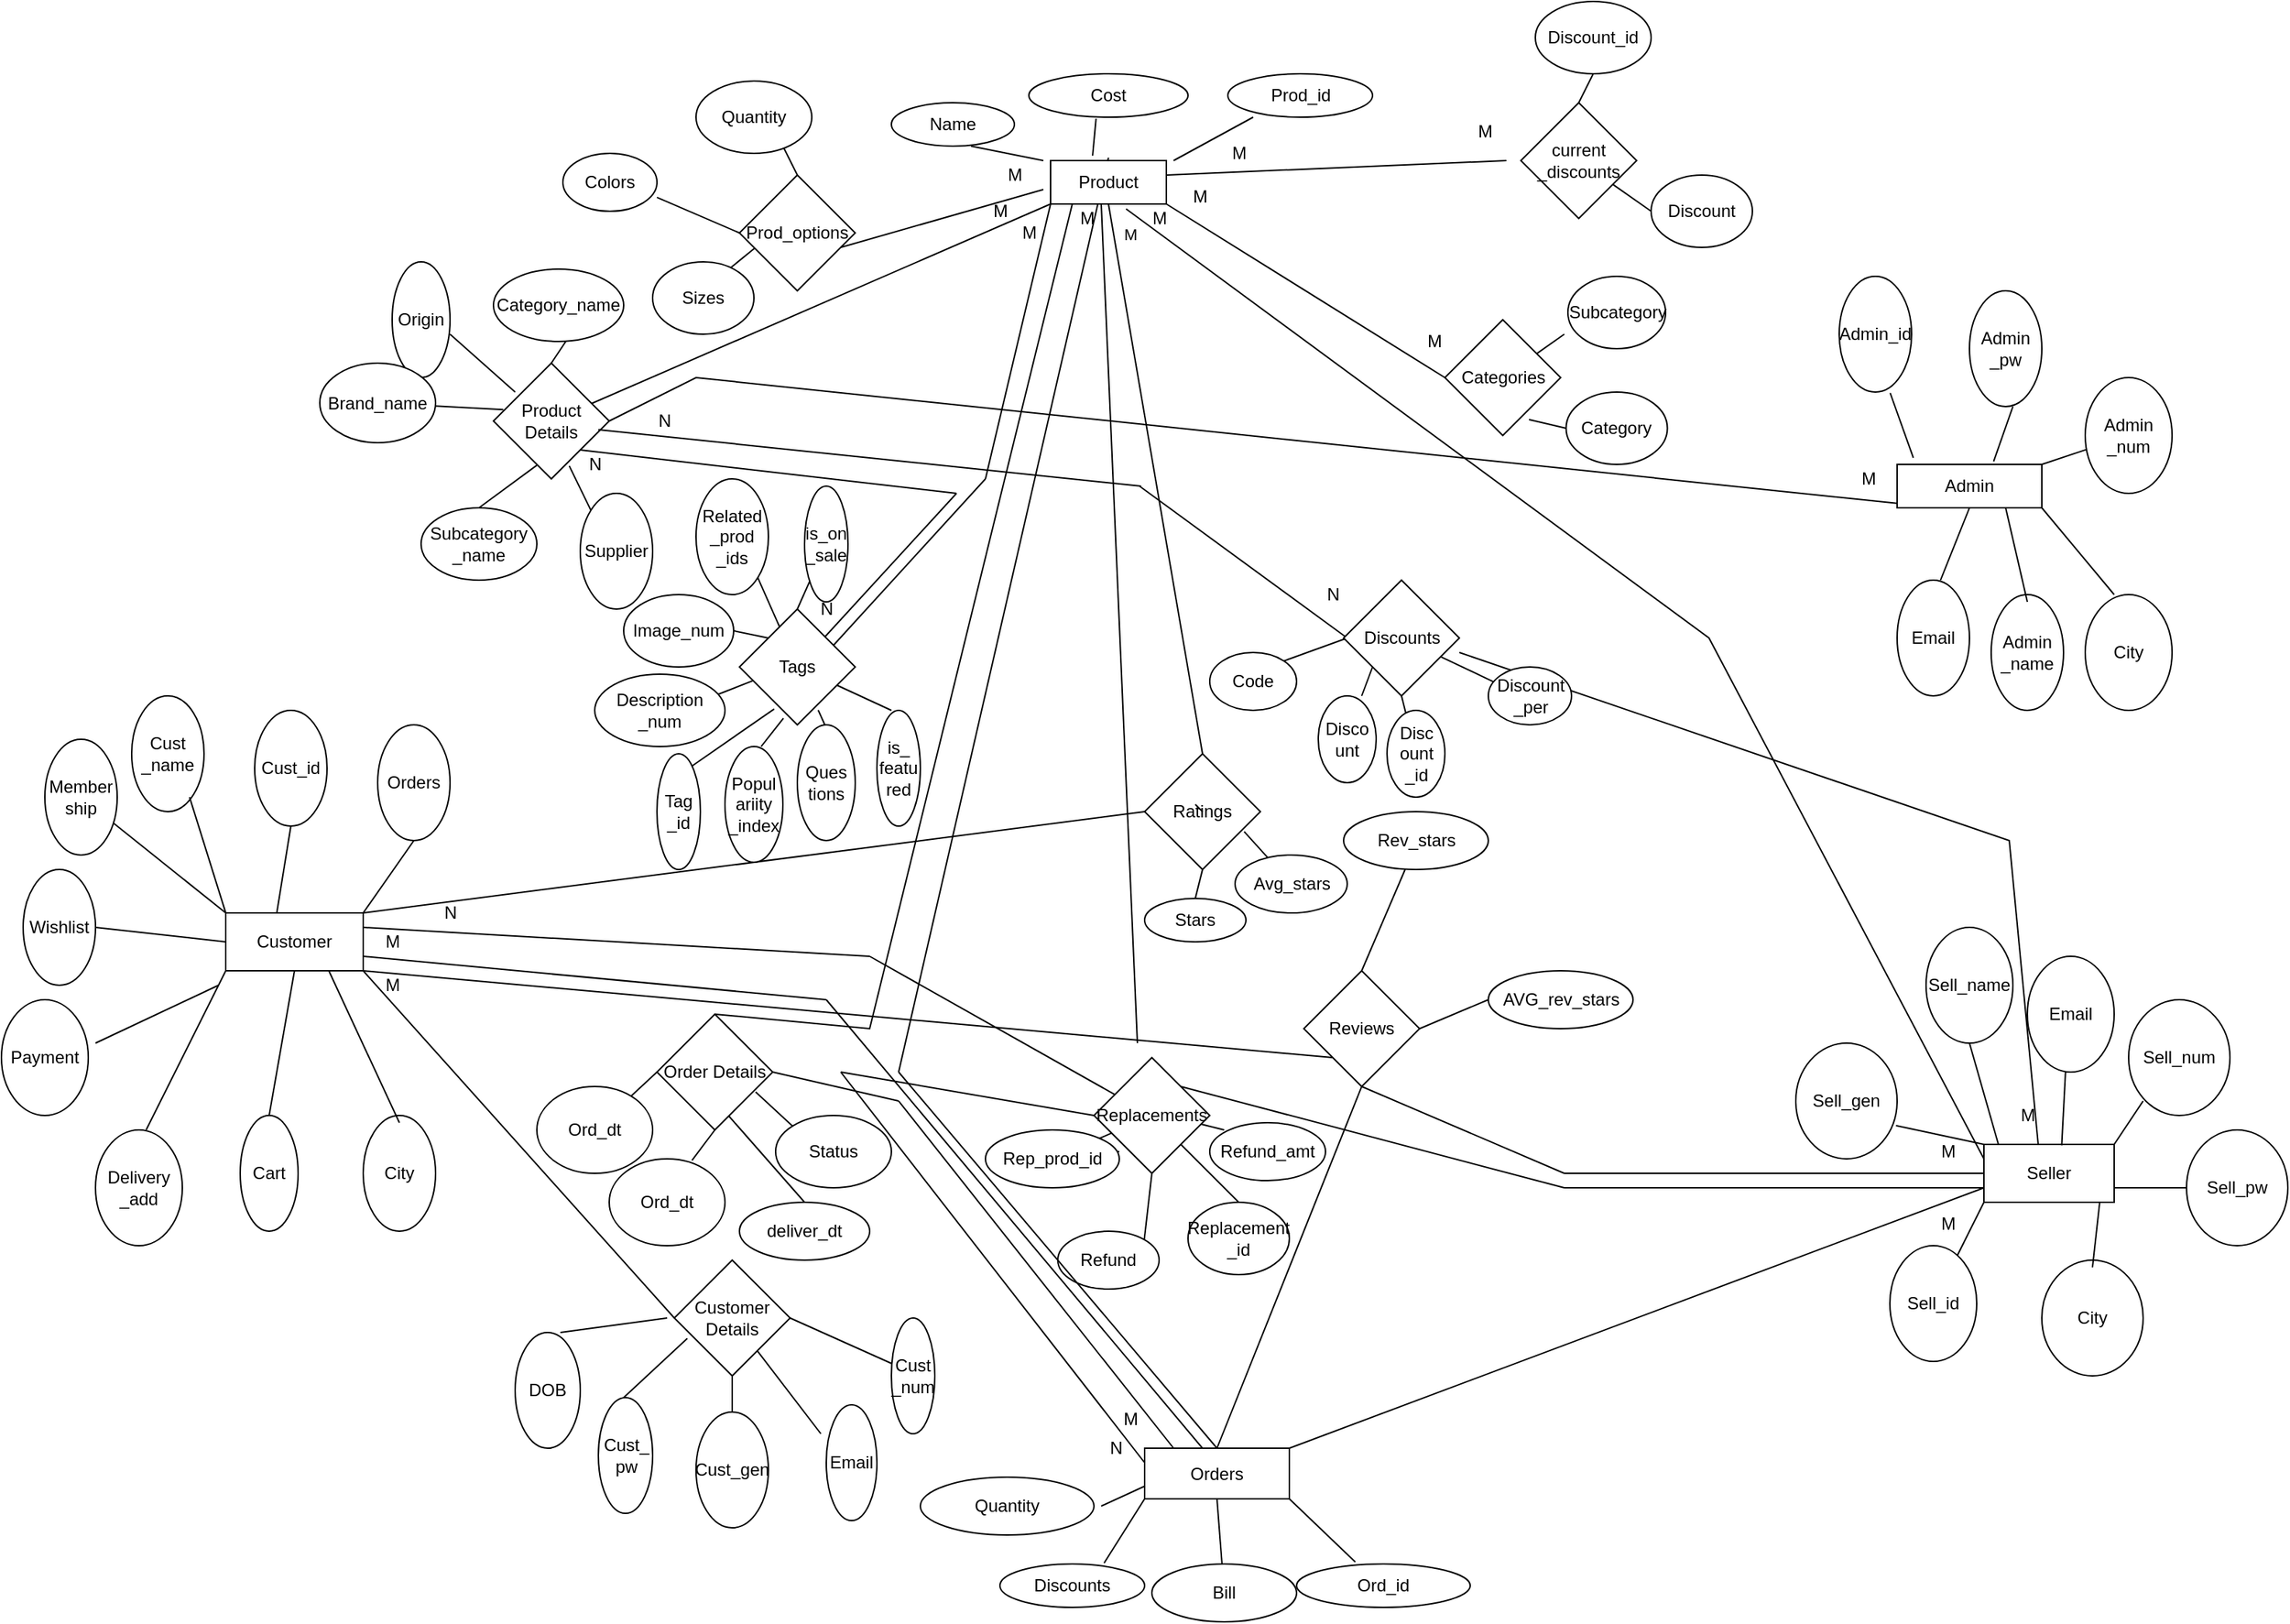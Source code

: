 <mxfile version="20.6.0" type="device"><diagram id="R2lEEEUBdFMjLlhIrx00" name="Page-1"><mxGraphModel dx="2128" dy="1581" grid="1" gridSize="10" guides="1" tooltips="1" connect="1" arrows="1" fold="1" page="1" pageScale="1" pageWidth="850" pageHeight="1100" math="0" shadow="0" extFonts="Permanent Marker^https://fonts.googleapis.com/css?family=Permanent+Marker"><root><mxCell id="0"/><mxCell id="1" parent="0"/><mxCell id="IOpMPQPZcJplfe0Di3hY-1" value="Admin" style="rounded=0;whiteSpace=wrap;html=1;" parent="1" vertex="1"><mxGeometry x="1020" y="20" width="100" height="30" as="geometry"/></mxCell><mxCell id="IOpMPQPZcJplfe0Di3hY-3" value="Seller" style="rounded=0;whiteSpace=wrap;html=1;" parent="1" vertex="1"><mxGeometry x="1080" y="490" width="90" height="40" as="geometry"/></mxCell><mxCell id="IOpMPQPZcJplfe0Di3hY-4" value="Customer" style="rounded=0;whiteSpace=wrap;html=1;" parent="1" vertex="1"><mxGeometry x="-135" y="330" width="95" height="40" as="geometry"/></mxCell><mxCell id="IOpMPQPZcJplfe0Di3hY-5" value="Orders" style="rounded=0;whiteSpace=wrap;html=1;" parent="1" vertex="1"><mxGeometry x="500" y="700" width="100" height="35" as="geometry"/></mxCell><mxCell id="IOpMPQPZcJplfe0Di3hY-13" value="Reviews" style="rhombus;whiteSpace=wrap;html=1;" parent="1" vertex="1"><mxGeometry x="610" y="370" width="80" height="80" as="geometry"/></mxCell><mxCell id="IOpMPQPZcJplfe0Di3hY-21" value="Categories" style="rhombus;whiteSpace=wrap;html=1;" parent="1" vertex="1"><mxGeometry x="707.5" y="-80" width="80" height="80" as="geometry"/></mxCell><mxCell id="IOpMPQPZcJplfe0Di3hY-22" value="Product Details" style="rhombus;whiteSpace=wrap;html=1;" parent="1" vertex="1"><mxGeometry x="50" y="-50" width="80" height="80" as="geometry"/></mxCell><mxCell id="IOpMPQPZcJplfe0Di3hY-25" value="Ratings" style="rhombus;whiteSpace=wrap;html=1;" parent="1" vertex="1"><mxGeometry x="500" y="220" width="80" height="80" as="geometry"/></mxCell><mxCell id="IOpMPQPZcJplfe0Di3hY-26" value="Payment" style="ellipse;whiteSpace=wrap;html=1;" parent="1" vertex="1"><mxGeometry x="-290" y="390" width="60" height="80" as="geometry"/></mxCell><mxCell id="IOpMPQPZcJplfe0Di3hY-27" value="Ord_id" style="ellipse;whiteSpace=wrap;html=1;" parent="1" vertex="1"><mxGeometry x="605" y="780" width="120" height="30" as="geometry"/></mxCell><mxCell id="IOpMPQPZcJplfe0Di3hY-28" value="Quantity" style="ellipse;whiteSpace=wrap;html=1;" parent="1" vertex="1"><mxGeometry x="345" y="720" width="120" height="40" as="geometry"/></mxCell><mxCell id="IOpMPQPZcJplfe0Di3hY-33" value="Discounts" style="ellipse;whiteSpace=wrap;html=1;" parent="1" vertex="1"><mxGeometry x="400" y="780" width="100" height="30" as="geometry"/></mxCell><mxCell id="IOpMPQPZcJplfe0Di3hY-38" value="Orders" style="ellipse;whiteSpace=wrap;html=1;" parent="1" vertex="1"><mxGeometry x="-30" y="200" width="50" height="80" as="geometry"/></mxCell><mxCell id="IOpMPQPZcJplfe0Di3hY-39" value="City" style="ellipse;whiteSpace=wrap;html=1;" parent="1" vertex="1"><mxGeometry x="-40" y="470" width="50" height="80" as="geometry"/></mxCell><mxCell id="IOpMPQPZcJplfe0Di3hY-40" value="Cust_id" style="ellipse;whiteSpace=wrap;html=1;" parent="1" vertex="1"><mxGeometry x="-115" y="190" width="50" height="80" as="geometry"/></mxCell><mxCell id="IOpMPQPZcJplfe0Di3hY-41" value="Cust&lt;br&gt;_name" style="ellipse;whiteSpace=wrap;html=1;" parent="1" vertex="1"><mxGeometry x="-200" y="180" width="50" height="80" as="geometry"/></mxCell><mxCell id="IOpMPQPZcJplfe0Di3hY-42" value="Cart" style="ellipse;whiteSpace=wrap;html=1;" parent="1" vertex="1"><mxGeometry x="-125" y="470" width="40" height="80" as="geometry"/></mxCell><mxCell id="IOpMPQPZcJplfe0Di3hY-43" value="Member&lt;br&gt;ship" style="ellipse;whiteSpace=wrap;html=1;" parent="1" vertex="1"><mxGeometry x="-260" y="210" width="50" height="80" as="geometry"/></mxCell><mxCell id="IOpMPQPZcJplfe0Di3hY-44" value="Wishlist" style="ellipse;whiteSpace=wrap;html=1;" parent="1" vertex="1"><mxGeometry x="-275" y="300" width="50" height="80" as="geometry"/></mxCell><mxCell id="IOpMPQPZcJplfe0Di3hY-45" value="Delivery&lt;br&gt;_add" style="ellipse;whiteSpace=wrap;html=1;" parent="1" vertex="1"><mxGeometry x="-225" y="480" width="60" height="80" as="geometry"/></mxCell><mxCell id="IOpMPQPZcJplfe0Di3hY-46" value="Admin&lt;br&gt;_pw" style="ellipse;whiteSpace=wrap;html=1;" parent="1" vertex="1"><mxGeometry x="1070" y="-100" width="50" height="80" as="geometry"/></mxCell><mxCell id="IOpMPQPZcJplfe0Di3hY-47" value="Prod_id" style="ellipse;whiteSpace=wrap;html=1;" parent="1" vertex="1"><mxGeometry x="557.5" y="-250" width="100" height="30" as="geometry"/></mxCell><mxCell id="IOpMPQPZcJplfe0Di3hY-49" value="Name" style="ellipse;whiteSpace=wrap;html=1;" parent="1" vertex="1"><mxGeometry x="325" y="-230" width="85" height="30" as="geometry"/></mxCell><mxCell id="IOpMPQPZcJplfe0Di3hY-50" value="Cost" style="ellipse;whiteSpace=wrap;html=1;" parent="1" vertex="1"><mxGeometry x="420" y="-250" width="110" height="30" as="geometry"/></mxCell><mxCell id="IOpMPQPZcJplfe0Di3hY-58" value="Admin_id" style="ellipse;whiteSpace=wrap;html=1;" parent="1" vertex="1"><mxGeometry x="980" y="-110" width="50" height="80" as="geometry"/></mxCell><mxCell id="IOpMPQPZcJplfe0Di3hY-59" value="City" style="ellipse;whiteSpace=wrap;html=1;" parent="1" vertex="1"><mxGeometry x="1150" y="110" width="60" height="80" as="geometry"/></mxCell><mxCell id="IOpMPQPZcJplfe0Di3hY-60" value="Admin&lt;br&gt;_num" style="ellipse;whiteSpace=wrap;html=1;" parent="1" vertex="1"><mxGeometry x="1150" y="-40" width="60" height="80" as="geometry"/></mxCell><mxCell id="IOpMPQPZcJplfe0Di3hY-61" value="Admin&lt;br&gt;_name" style="ellipse;whiteSpace=wrap;html=1;" parent="1" vertex="1"><mxGeometry x="1085" y="110" width="50" height="80" as="geometry"/></mxCell><mxCell id="IOpMPQPZcJplfe0Di3hY-62" value="Sell_id" style="ellipse;whiteSpace=wrap;html=1;" parent="1" vertex="1"><mxGeometry x="1015" y="560" width="60" height="80" as="geometry"/></mxCell><mxCell id="IOpMPQPZcJplfe0Di3hY-63" value="Sell_num" style="ellipse;whiteSpace=wrap;html=1;" parent="1" vertex="1"><mxGeometry x="1180" y="390" width="70" height="80" as="geometry"/></mxCell><mxCell id="IOpMPQPZcJplfe0Di3hY-64" value="Sell_pw" style="ellipse;whiteSpace=wrap;html=1;" parent="1" vertex="1"><mxGeometry x="1220" y="480" width="70" height="80" as="geometry"/></mxCell><mxCell id="IOpMPQPZcJplfe0Di3hY-65" value="Sell_name" style="ellipse;whiteSpace=wrap;html=1;" parent="1" vertex="1"><mxGeometry x="1040" y="340" width="60" height="80" as="geometry"/></mxCell><mxCell id="IOpMPQPZcJplfe0Di3hY-67" value="City" style="ellipse;whiteSpace=wrap;html=1;" parent="1" vertex="1"><mxGeometry x="1120" y="570" width="70" height="80" as="geometry"/></mxCell><mxCell id="IOpMPQPZcJplfe0Di3hY-69" value="Sell_gen" style="ellipse;whiteSpace=wrap;html=1;" parent="1" vertex="1"><mxGeometry x="950" y="420" width="70" height="80" as="geometry"/></mxCell><mxCell id="IOpMPQPZcJplfe0Di3hY-80" value="Subcategory" style="ellipse;whiteSpace=wrap;html=1;" parent="1" vertex="1"><mxGeometry x="792.5" y="-110" width="67.5" height="50" as="geometry"/></mxCell><mxCell id="IOpMPQPZcJplfe0Di3hY-82" value="Replacement&lt;br&gt;_id" style="ellipse;whiteSpace=wrap;html=1;" parent="1" vertex="1"><mxGeometry x="530" y="530" width="70" height="50" as="geometry"/></mxCell><mxCell id="IOpMPQPZcJplfe0Di3hY-85" value="Refund" style="ellipse;whiteSpace=wrap;html=1;" parent="1" vertex="1"><mxGeometry x="440" y="550" width="70" height="40" as="geometry"/></mxCell><mxCell id="IOpMPQPZcJplfe0Di3hY-86" value="Origin" style="ellipse;whiteSpace=wrap;html=1;" parent="1" vertex="1"><mxGeometry x="-20" y="-120" width="40" height="80" as="geometry"/></mxCell><mxCell id="IOpMPQPZcJplfe0Di3hY-94" value="Email" style="ellipse;whiteSpace=wrap;html=1;" parent="1" vertex="1"><mxGeometry x="1020" y="100" width="50" height="80" as="geometry"/></mxCell><mxCell id="IOpMPQPZcJplfe0Di3hY-95" value="Supplier" style="ellipse;whiteSpace=wrap;html=1;" parent="1" vertex="1"><mxGeometry x="110" y="40" width="50" height="80" as="geometry"/></mxCell><mxCell id="IOpMPQPZcJplfe0Di3hY-106" value="" style="endArrow=none;html=1;rounded=0;exitX=0.5;exitY=0;exitDx=0;exitDy=0;" parent="1" source="-v7W1jzy_tpzhIR5X6Y_-37" edge="1"><mxGeometry width="50" height="50" relative="1" as="geometry"><mxPoint x="208" y="470.0" as="sourcePoint"/><mxPoint x="450" y="-160" as="targetPoint"/><Array as="points"><mxPoint x="310" y="410"/></Array></mxGeometry></mxCell><mxCell id="IOpMPQPZcJplfe0Di3hY-108" value="" style="endArrow=none;html=1;rounded=0;exitX=1;exitY=0.5;exitDx=0;exitDy=0;" parent="1" edge="1"><mxGeometry width="50" height="50" relative="1" as="geometry"><mxPoint x="96.25" y="620" as="sourcePoint"/><mxPoint x="170" y="610" as="targetPoint"/></mxGeometry></mxCell><mxCell id="IOpMPQPZcJplfe0Di3hY-109" value="" style="endArrow=none;html=1;rounded=0;entryX=0.5;entryY=1;entryDx=0;entryDy=0;" parent="1" source="-v7W1jzy_tpzhIR5X6Y_-31" target="-v7W1jzy_tpzhIR5X6Y_-35" edge="1"><mxGeometry width="50" height="50" relative="1" as="geometry"><mxPoint x="153.75" y="600" as="sourcePoint"/><mxPoint x="180" y="520" as="targetPoint"/></mxGeometry></mxCell><mxCell id="IOpMPQPZcJplfe0Di3hY-112" value="" style="endArrow=none;html=1;rounded=0;entryX=0;entryY=1;entryDx=0;entryDy=0;" parent="1" source="IOpMPQPZcJplfe0Di3hY-22" target="-v7W1jzy_tpzhIR5X6Y_-29" edge="1"><mxGeometry width="50" height="50" relative="1" as="geometry"><mxPoint x="180" y="-40" as="sourcePoint"/><mxPoint x="415" y="-145" as="targetPoint"/></mxGeometry></mxCell><mxCell id="IOpMPQPZcJplfe0Di3hY-113" value="" style="endArrow=none;html=1;rounded=0;exitX=0.5;exitY=1;exitDx=0;exitDy=0;" parent="1" source="IOpMPQPZcJplfe0Di3hY-13" edge="1"><mxGeometry width="50" height="50" relative="1" as="geometry"><mxPoint x="300" y="290" as="sourcePoint"/><mxPoint x="790" y="510" as="targetPoint"/></mxGeometry></mxCell><mxCell id="IOpMPQPZcJplfe0Di3hY-114" value="" style="endArrow=none;html=1;rounded=0;entryX=0.5;entryY=1;entryDx=0;entryDy=0;exitX=0.5;exitY=0;exitDx=0;exitDy=0;" parent="1" source="IOpMPQPZcJplfe0Di3hY-5" target="IOpMPQPZcJplfe0Di3hY-13" edge="1"><mxGeometry width="50" height="50" relative="1" as="geometry"><mxPoint x="560" y="670" as="sourcePoint"/><mxPoint x="350" y="240" as="targetPoint"/></mxGeometry></mxCell><mxCell id="IOpMPQPZcJplfe0Di3hY-116" value="" style="endArrow=none;html=1;rounded=0;entryX=0;entryY=1;entryDx=0;entryDy=0;" parent="1" target="IOpMPQPZcJplfe0Di3hY-13" edge="1"><mxGeometry width="50" height="50" relative="1" as="geometry"><mxPoint x="-40" y="370" as="sourcePoint"/><mxPoint x="350" y="460" as="targetPoint"/></mxGeometry></mxCell><mxCell id="IOpMPQPZcJplfe0Di3hY-119" value="" style="endArrow=none;html=1;rounded=0;startArrow=none;entryX=1;entryY=0.5;entryDx=0;entryDy=0;" parent="1" edge="1"><mxGeometry width="50" height="50" relative="1" as="geometry"><mxPoint x="1117.5" y="490" as="sourcePoint"/><mxPoint x="717.5" y="150" as="targetPoint"/><Array as="points"><mxPoint x="1097.5" y="280"/></Array></mxGeometry></mxCell><mxCell id="IOpMPQPZcJplfe0Di3hY-120" value="" style="endArrow=none;html=1;rounded=0;entryX=0;entryY=0.5;entryDx=0;entryDy=0;" parent="1" target="IOpMPQPZcJplfe0Di3hY-25" edge="1"><mxGeometry width="50" height="50" relative="1" as="geometry"><mxPoint x="-40" y="330" as="sourcePoint"/><mxPoint x="440" y="160" as="targetPoint"/></mxGeometry></mxCell><mxCell id="IOpMPQPZcJplfe0Di3hY-78" value="Category&lt;br&gt;" style="ellipse;whiteSpace=wrap;html=1;" parent="1" vertex="1"><mxGeometry x="791.25" y="-30" width="70" height="50" as="geometry"/></mxCell><mxCell id="IOpMPQPZcJplfe0Di3hY-122" value="" style="endArrow=none;html=1;rounded=0;entryX=0.5;entryY=1;entryDx=0;entryDy=0;exitX=0.5;exitY=0;exitDx=0;exitDy=0;" parent="1" source="IOpMPQPZcJplfe0Di3hY-25" target="-v7W1jzy_tpzhIR5X6Y_-29" edge="1"><mxGeometry width="50" height="50" relative="1" as="geometry"><mxPoint x="485" y="160" as="sourcePoint"/><mxPoint x="423.64" y="-115.42" as="targetPoint"/></mxGeometry></mxCell><mxCell id="-v7W1jzy_tpzhIR5X6Y_-125" value="M" style="edgeLabel;html=1;align=center;verticalAlign=middle;resizable=0;points=[];" parent="IOpMPQPZcJplfe0Di3hY-122" vertex="1" connectable="0"><mxGeometry x="0.884" y="-5" relative="1" as="geometry"><mxPoint x="6" y="-1" as="offset"/></mxGeometry></mxCell><mxCell id="IOpMPQPZcJplfe0Di3hY-123" value="" style="endArrow=none;html=1;rounded=0;entryX=0;entryY=0.5;entryDx=0;entryDy=0;exitX=1;exitY=1;exitDx=0;exitDy=0;" parent="1" source="-v7W1jzy_tpzhIR5X6Y_-29" target="IOpMPQPZcJplfe0Di3hY-21" edge="1"><mxGeometry width="50" height="50" relative="1" as="geometry"><mxPoint x="535" y="-115" as="sourcePoint"/><mxPoint x="460" y="50" as="targetPoint"/></mxGeometry></mxCell><mxCell id="IOpMPQPZcJplfe0Di3hY-124" value="" style="endArrow=none;html=1;rounded=0;exitX=0.5;exitY=0;exitDx=0;exitDy=0;" parent="1" edge="1"><mxGeometry width="50" height="50" relative="1" as="geometry"><mxPoint x="495" y="420" as="sourcePoint"/><mxPoint x="470" y="-160" as="targetPoint"/></mxGeometry></mxCell><mxCell id="IOpMPQPZcJplfe0Di3hY-125" value="" style="endArrow=none;html=1;rounded=0;" parent="1" edge="1"><mxGeometry width="50" height="50" relative="1" as="geometry"><mxPoint x="520" y="700" as="sourcePoint"/><mxPoint x="330" y="460" as="targetPoint"/></mxGeometry></mxCell><mxCell id="IOpMPQPZcJplfe0Di3hY-126" value="" style="endArrow=none;html=1;rounded=0;entryX=0;entryY=1;entryDx=0;entryDy=0;" parent="1" target="-v7W1jzy_tpzhIR5X6Y_-29" edge="1"><mxGeometry width="50" height="50" relative="1" as="geometry"><mxPoint x="390" y="30" as="sourcePoint"/><mxPoint x="415" y="-115" as="targetPoint"/></mxGeometry></mxCell><mxCell id="IOpMPQPZcJplfe0Di3hY-136" value="" style="endArrow=none;html=1;rounded=0;exitX=0.5;exitY=1;exitDx=0;exitDy=0;" parent="1" source="IOpMPQPZcJplfe0Di3hY-1" edge="1"><mxGeometry width="50" height="50" relative="1" as="geometry"><mxPoint x="1000" y="150" as="sourcePoint"/><mxPoint x="1050" y="100" as="targetPoint"/></mxGeometry></mxCell><mxCell id="IOpMPQPZcJplfe0Di3hY-137" value="" style="endArrow=none;html=1;rounded=0;exitX=0.75;exitY=1;exitDx=0;exitDy=0;" parent="1" source="IOpMPQPZcJplfe0Di3hY-1" edge="1"><mxGeometry width="50" height="50" relative="1" as="geometry"><mxPoint x="1060" y="165" as="sourcePoint"/><mxPoint x="1110" y="115" as="targetPoint"/></mxGeometry></mxCell><mxCell id="IOpMPQPZcJplfe0Di3hY-138" value="" style="endArrow=none;html=1;rounded=0;entryX=0.704;entryY=1.008;entryDx=0;entryDy=0;exitX=0.112;exitY=-0.153;exitDx=0;exitDy=0;exitPerimeter=0;entryPerimeter=0;" parent="1" source="IOpMPQPZcJplfe0Di3hY-1" target="IOpMPQPZcJplfe0Di3hY-58" edge="1"><mxGeometry width="50" height="50" relative="1" as="geometry"><mxPoint x="1000" y="20" as="sourcePoint"/><mxPoint x="995" y="-10" as="targetPoint"/></mxGeometry></mxCell><mxCell id="IOpMPQPZcJplfe0Di3hY-139" value="" style="endArrow=none;html=1;rounded=0;exitX=1;exitY=1;exitDx=0;exitDy=0;" parent="1" source="IOpMPQPZcJplfe0Di3hY-1" edge="1"><mxGeometry width="50" height="50" relative="1" as="geometry"><mxPoint x="1120" y="160" as="sourcePoint"/><mxPoint x="1170" y="110" as="targetPoint"/></mxGeometry></mxCell><mxCell id="IOpMPQPZcJplfe0Di3hY-140" value="" style="endArrow=none;html=1;rounded=0;exitX=0.667;exitY=-0.07;exitDx=0;exitDy=0;exitPerimeter=0;" parent="1" source="IOpMPQPZcJplfe0Di3hY-1" edge="1"><mxGeometry width="50" height="50" relative="1" as="geometry"><mxPoint x="1050" y="30" as="sourcePoint"/><mxPoint x="1100" y="-20" as="targetPoint"/></mxGeometry></mxCell><mxCell id="IOpMPQPZcJplfe0Di3hY-141" value="" style="endArrow=none;html=1;rounded=0;exitX=1;exitY=0;exitDx=0;exitDy=0;" parent="1" source="IOpMPQPZcJplfe0Di3hY-1" target="IOpMPQPZcJplfe0Di3hY-60" edge="1"><mxGeometry width="50" height="50" relative="1" as="geometry"><mxPoint x="750" y="120" as="sourcePoint"/><mxPoint x="800" y="70" as="targetPoint"/></mxGeometry></mxCell><mxCell id="IOpMPQPZcJplfe0Di3hY-143" value="" style="endArrow=none;html=1;rounded=0;" parent="1" edge="1"><mxGeometry width="50" height="50" relative="1" as="geometry"><mxPoint x="1155" y="575" as="sourcePoint"/><mxPoint x="1160" y="530" as="targetPoint"/></mxGeometry></mxCell><mxCell id="IOpMPQPZcJplfe0Di3hY-145" value="" style="endArrow=none;html=1;rounded=0;exitX=0.989;exitY=0.712;exitDx=0;exitDy=0;exitPerimeter=0;" parent="1" source="IOpMPQPZcJplfe0Di3hY-69" edge="1"><mxGeometry width="50" height="50" relative="1" as="geometry"><mxPoint x="900" y="450" as="sourcePoint"/><mxPoint x="1080" y="490" as="targetPoint"/></mxGeometry></mxCell><mxCell id="IOpMPQPZcJplfe0Di3hY-147" value="" style="endArrow=none;html=1;rounded=0;entryX=0.5;entryY=1;entryDx=0;entryDy=0;exitX=0.111;exitY=0;exitDx=0;exitDy=0;exitPerimeter=0;" parent="1" source="IOpMPQPZcJplfe0Di3hY-3" target="IOpMPQPZcJplfe0Di3hY-65" edge="1"><mxGeometry width="50" height="50" relative="1" as="geometry"><mxPoint x="1090" y="470" as="sourcePoint"/><mxPoint x="740" y="380" as="targetPoint"/></mxGeometry></mxCell><mxCell id="IOpMPQPZcJplfe0Di3hY-148" value="" style="endArrow=none;html=1;rounded=0;exitX=0.597;exitY=0.017;exitDx=0;exitDy=0;exitPerimeter=0;entryX=0.406;entryY=1.007;entryDx=0;entryDy=0;entryPerimeter=0;" parent="1" source="IOpMPQPZcJplfe0Di3hY-3" edge="1"><mxGeometry width="50" height="50" relative="1" as="geometry"><mxPoint x="1080" y="450" as="sourcePoint"/><mxPoint x="1138.42" y="400.56" as="targetPoint"/></mxGeometry></mxCell><mxCell id="IOpMPQPZcJplfe0Di3hY-149" value="" style="endArrow=none;html=1;rounded=0;exitX=1;exitY=0;exitDx=0;exitDy=0;" parent="1" source="IOpMPQPZcJplfe0Di3hY-3" edge="1"><mxGeometry width="50" height="50" relative="1" as="geometry"><mxPoint x="1170" y="480" as="sourcePoint"/><mxPoint x="1190" y="460" as="targetPoint"/></mxGeometry></mxCell><mxCell id="IOpMPQPZcJplfe0Di3hY-150" value="" style="endArrow=none;html=1;rounded=0;entryX=0;entryY=0.5;entryDx=0;entryDy=0;exitX=1;exitY=0.75;exitDx=0;exitDy=0;" parent="1" source="IOpMPQPZcJplfe0Di3hY-3" target="IOpMPQPZcJplfe0Di3hY-64" edge="1"><mxGeometry width="50" height="50" relative="1" as="geometry"><mxPoint x="690" y="430" as="sourcePoint"/><mxPoint x="740" y="380" as="targetPoint"/></mxGeometry></mxCell><mxCell id="IOpMPQPZcJplfe0Di3hY-151" value="" style="endArrow=none;html=1;rounded=0;entryX=0;entryY=1;entryDx=0;entryDy=0;" parent="1" source="IOpMPQPZcJplfe0Di3hY-62" target="IOpMPQPZcJplfe0Di3hY-3" edge="1"><mxGeometry width="50" height="50" relative="1" as="geometry"><mxPoint x="690" y="430" as="sourcePoint"/><mxPoint x="740" y="380" as="targetPoint"/></mxGeometry></mxCell><mxCell id="IOpMPQPZcJplfe0Di3hY-155" value="" style="endArrow=none;html=1;rounded=0;entryX=0;entryY=0.75;entryDx=0;entryDy=0;" parent="1" target="IOpMPQPZcJplfe0Di3hY-5" edge="1"><mxGeometry width="50" height="50" relative="1" as="geometry"><mxPoint x="470" y="740" as="sourcePoint"/><mxPoint x="475" y="690" as="targetPoint"/></mxGeometry></mxCell><mxCell id="IOpMPQPZcJplfe0Di3hY-156" value="" style="endArrow=none;html=1;rounded=0;exitX=0;exitY=1;exitDx=0;exitDy=0;entryX=0.72;entryY=-0.02;entryDx=0;entryDy=0;entryPerimeter=0;" parent="1" source="IOpMPQPZcJplfe0Di3hY-5" target="IOpMPQPZcJplfe0Di3hY-33" edge="1"><mxGeometry width="50" height="50" relative="1" as="geometry"><mxPoint x="410" y="875" as="sourcePoint"/><mxPoint x="460" y="825" as="targetPoint"/></mxGeometry></mxCell><mxCell id="IOpMPQPZcJplfe0Di3hY-158" value="" style="endArrow=none;html=1;rounded=0;exitX=1;exitY=1;exitDx=0;exitDy=0;entryX=0.338;entryY=-0.047;entryDx=0;entryDy=0;entryPerimeter=0;" parent="1" source="IOpMPQPZcJplfe0Di3hY-5" target="IOpMPQPZcJplfe0Di3hY-27" edge="1"><mxGeometry width="50" height="50" relative="1" as="geometry"><mxPoint x="632.5" y="870" as="sourcePoint"/><mxPoint x="650" y="790" as="targetPoint"/></mxGeometry></mxCell><mxCell id="IOpMPQPZcJplfe0Di3hY-162" value="" style="endArrow=none;html=1;rounded=0;entryX=1;entryY=0;entryDx=0;entryDy=0;exitX=0.5;exitY=1;exitDx=0;exitDy=0;" parent="1" source="IOpMPQPZcJplfe0Di3hY-38" target="IOpMPQPZcJplfe0Di3hY-4" edge="1"><mxGeometry width="50" height="50" relative="1" as="geometry"><mxPoint x="10" y="295" as="sourcePoint"/><mxPoint x="60" y="245" as="targetPoint"/></mxGeometry></mxCell><mxCell id="IOpMPQPZcJplfe0Di3hY-163" value="" style="endArrow=none;html=1;rounded=0;entryX=0.372;entryY=-0.01;entryDx=0;entryDy=0;entryPerimeter=0;" parent="1" target="IOpMPQPZcJplfe0Di3hY-4" edge="1"><mxGeometry width="50" height="50" relative="1" as="geometry"><mxPoint x="-90" y="270" as="sourcePoint"/><mxPoint x="-40" y="220" as="targetPoint"/></mxGeometry></mxCell><mxCell id="IOpMPQPZcJplfe0Di3hY-164" value="" style="endArrow=none;html=1;rounded=0;entryX=0;entryY=0;entryDx=0;entryDy=0;" parent="1" target="IOpMPQPZcJplfe0Di3hY-4" edge="1"><mxGeometry width="50" height="50" relative="1" as="geometry"><mxPoint x="-160" y="250" as="sourcePoint"/><mxPoint x="-110" y="200" as="targetPoint"/></mxGeometry></mxCell><mxCell id="IOpMPQPZcJplfe0Di3hY-165" value="" style="endArrow=none;html=1;rounded=0;entryX=0;entryY=0;entryDx=0;entryDy=0;" parent="1" source="IOpMPQPZcJplfe0Di3hY-43" target="IOpMPQPZcJplfe0Di3hY-4" edge="1"><mxGeometry width="50" height="50" relative="1" as="geometry"><mxPoint x="-200" y="265" as="sourcePoint"/><mxPoint x="-150" y="215" as="targetPoint"/></mxGeometry></mxCell><mxCell id="IOpMPQPZcJplfe0Di3hY-166" value="" style="endArrow=none;html=1;rounded=0;entryX=0;entryY=0.5;entryDx=0;entryDy=0;" parent="1" target="IOpMPQPZcJplfe0Di3hY-4" edge="1"><mxGeometry width="50" height="50" relative="1" as="geometry"><mxPoint x="-225" y="340" as="sourcePoint"/><mxPoint x="-175" y="290" as="targetPoint"/></mxGeometry></mxCell><mxCell id="IOpMPQPZcJplfe0Di3hY-167" value="" style="endArrow=none;html=1;rounded=0;" parent="1" edge="1"><mxGeometry width="50" height="50" relative="1" as="geometry"><mxPoint x="-225" y="420" as="sourcePoint"/><mxPoint x="-140" y="380" as="targetPoint"/></mxGeometry></mxCell><mxCell id="IOpMPQPZcJplfe0Di3hY-168" value="" style="endArrow=none;html=1;rounded=0;entryX=0;entryY=1;entryDx=0;entryDy=0;" parent="1" target="IOpMPQPZcJplfe0Di3hY-4" edge="1"><mxGeometry width="50" height="50" relative="1" as="geometry"><mxPoint x="-190" y="480" as="sourcePoint"/><mxPoint x="-140" y="430" as="targetPoint"/></mxGeometry></mxCell><mxCell id="IOpMPQPZcJplfe0Di3hY-169" value="" style="endArrow=none;html=1;rounded=0;entryX=0.75;entryY=1;entryDx=0;entryDy=0;" parent="1" target="IOpMPQPZcJplfe0Di3hY-4" edge="1"><mxGeometry width="50" height="50" relative="1" as="geometry"><mxPoint x="-15" y="475" as="sourcePoint"/><mxPoint x="35" y="425" as="targetPoint"/></mxGeometry></mxCell><mxCell id="IOpMPQPZcJplfe0Di3hY-170" value="" style="endArrow=none;html=1;rounded=0;exitX=0.5;exitY=0;exitDx=0;exitDy=0;entryX=0.5;entryY=1;entryDx=0;entryDy=0;" parent="1" source="IOpMPQPZcJplfe0Di3hY-42" target="IOpMPQPZcJplfe0Di3hY-4" edge="1"><mxGeometry width="50" height="50" relative="1" as="geometry"><mxPoint x="190" y="430" as="sourcePoint"/><mxPoint x="240" y="380" as="targetPoint"/></mxGeometry></mxCell><mxCell id="IOpMPQPZcJplfe0Di3hY-171" value="Subcategory&lt;br&gt;_name" style="ellipse;whiteSpace=wrap;html=1;" parent="1" vertex="1"><mxGeometry y="50" width="80" height="50" as="geometry"/></mxCell><mxCell id="IOpMPQPZcJplfe0Di3hY-172" value="Category_name" style="ellipse;whiteSpace=wrap;html=1;" parent="1" vertex="1"><mxGeometry x="50" y="-115" width="90" height="50" as="geometry"/></mxCell><mxCell id="IOpMPQPZcJplfe0Di3hY-175" value="" style="endArrow=none;html=1;rounded=0;" parent="1" edge="1"><mxGeometry width="50" height="50" relative="1" as="geometry"><mxPoint x="330" y="440" as="sourcePoint"/><mxPoint x="475" y="-192" as="targetPoint"/></mxGeometry></mxCell><mxCell id="IOpMPQPZcJplfe0Di3hY-176" value="" style="endArrow=none;html=1;rounded=0;entryX=0.375;entryY=0.882;entryDx=0;entryDy=0;exitX=0.5;exitY=0;exitDx=0;exitDy=0;entryPerimeter=0;" parent="1" source="IOpMPQPZcJplfe0Di3hY-171" target="IOpMPQPZcJplfe0Di3hY-22" edge="1"><mxGeometry width="50" height="50" relative="1" as="geometry"><mxPoint x="42.5" y="30" as="sourcePoint"/><mxPoint x="92.5" y="-20" as="targetPoint"/></mxGeometry></mxCell><mxCell id="IOpMPQPZcJplfe0Di3hY-177" value="" style="endArrow=none;html=1;rounded=0;exitX=0.5;exitY=0;exitDx=0;exitDy=0;" parent="1" source="IOpMPQPZcJplfe0Di3hY-22" edge="1"><mxGeometry width="50" height="50" relative="1" as="geometry"><mxPoint x="50" y="-15" as="sourcePoint"/><mxPoint x="100" y="-65" as="targetPoint"/></mxGeometry></mxCell><mxCell id="IOpMPQPZcJplfe0Di3hY-178" value="" style="endArrow=none;html=1;rounded=0;entryX=0.085;entryY=0.402;entryDx=0;entryDy=0;entryPerimeter=0;startArrow=none;" parent="1" source="IOpMPQPZcJplfe0Di3hY-174" target="IOpMPQPZcJplfe0Di3hY-22" edge="1"><mxGeometry width="50" height="50" relative="1" as="geometry"><mxPoint x="10" y="-60" as="sourcePoint"/><mxPoint x="60" y="-110" as="targetPoint"/></mxGeometry></mxCell><mxCell id="IOpMPQPZcJplfe0Di3hY-181" value="" style="endArrow=none;html=1;rounded=0;entryX=0;entryY=0.897;entryDx=0;entryDy=0;entryPerimeter=0;exitX=1;exitY=0.5;exitDx=0;exitDy=0;" parent="1" source="IOpMPQPZcJplfe0Di3hY-22" target="IOpMPQPZcJplfe0Di3hY-1" edge="1"><mxGeometry width="50" height="50" relative="1" as="geometry"><mxPoint x="780" y="-15" as="sourcePoint"/><mxPoint x="830" y="-105" as="targetPoint"/><Array as="points"><mxPoint x="190" y="-40"/></Array></mxGeometry></mxCell><mxCell id="IOpMPQPZcJplfe0Di3hY-182" value="" style="endArrow=none;html=1;rounded=0;exitX=1;exitY=1;exitDx=0;exitDy=0;" parent="1" source="IOpMPQPZcJplfe0Di3hY-22" edge="1"><mxGeometry width="50" height="50" relative="1" as="geometry"><mxPoint x="260" y="-10" as="sourcePoint"/><mxPoint x="370" y="40" as="targetPoint"/></mxGeometry></mxCell><mxCell id="IOpMPQPZcJplfe0Di3hY-188" value="" style="endArrow=none;html=1;rounded=0;entryX=0;entryY=0.75;entryDx=0;entryDy=0;exitX=1;exitY=0;exitDx=0;exitDy=0;" parent="1" source="IOpMPQPZcJplfe0Di3hY-5" target="IOpMPQPZcJplfe0Di3hY-3" edge="1"><mxGeometry width="50" height="50" relative="1" as="geometry"><mxPoint x="900" y="590" as="sourcePoint"/><mxPoint x="950" y="540" as="targetPoint"/></mxGeometry></mxCell><mxCell id="IOpMPQPZcJplfe0Di3hY-191" value="" style="endArrow=none;html=1;rounded=0;" parent="1" edge="1"><mxGeometry width="50" height="50" relative="1" as="geometry"><mxPoint x="550" y="700" as="sourcePoint"/><mxPoint x="330" y="440" as="targetPoint"/></mxGeometry></mxCell><mxCell id="IOpMPQPZcJplfe0Di3hY-192" value="" style="endArrow=none;html=1;rounded=0;exitX=1;exitY=0.5;exitDx=0;exitDy=0;entryX=0.173;entryY=0.017;entryDx=0;entryDy=0;entryPerimeter=0;" parent="1" source="-v7W1jzy_tpzhIR5X6Y_-35" edge="1"><mxGeometry width="50" height="50" relative="1" as="geometry"><mxPoint x="269.81" y="640" as="sourcePoint"/><mxPoint x="325.0" y="641.36" as="targetPoint"/></mxGeometry></mxCell><mxCell id="IOpMPQPZcJplfe0Di3hY-193" value="" style="endArrow=none;html=1;rounded=0;exitX=0.5;exitY=0;exitDx=0;exitDy=0;" parent="1" target="-v7W1jzy_tpzhIR5X6Y_-35" edge="1"><mxGeometry width="50" height="50" relative="1" as="geometry"><mxPoint x="276.25" y="690" as="sourcePoint"/><mxPoint x="263.75" y="630" as="targetPoint"/></mxGeometry></mxCell><mxCell id="IOpMPQPZcJplfe0Di3hY-194" value="" style="endArrow=none;html=1;rounded=0;exitX=0.816;exitY=0.052;exitDx=0;exitDy=0;exitPerimeter=0;entryX=0.112;entryY=0.677;entryDx=0;entryDy=0;entryPerimeter=0;" parent="1" target="-v7W1jzy_tpzhIR5X6Y_-35" edge="1"><mxGeometry width="50" height="50" relative="1" as="geometry"><mxPoint x="140.0" y="665.0" as="sourcePoint"/><mxPoint x="214.4" y="590.84" as="targetPoint"/></mxGeometry></mxCell><mxCell id="IOpMPQPZcJplfe0Di3hY-195" value="" style="endArrow=none;html=1;rounded=0;" parent="1" edge="1"><mxGeometry width="50" height="50" relative="1" as="geometry"><mxPoint x="1080" y="520" as="sourcePoint"/><mxPoint x="790" y="520" as="targetPoint"/></mxGeometry></mxCell><mxCell id="IOpMPQPZcJplfe0Di3hY-198" value="" style="endArrow=none;html=1;rounded=0;exitX=0.5;exitY=0;exitDx=0;exitDy=0;entryX=0.425;entryY=1;entryDx=0;entryDy=0;entryPerimeter=0;" parent="1" source="IOpMPQPZcJplfe0Di3hY-13" target="-v7W1jzy_tpzhIR5X6Y_-61" edge="1"><mxGeometry width="50" height="50" relative="1" as="geometry"><mxPoint x="665" y="370" as="sourcePoint"/><mxPoint x="640" y="350" as="targetPoint"/></mxGeometry></mxCell><mxCell id="IOpMPQPZcJplfe0Di3hY-199" value="" style="endArrow=none;html=1;rounded=0;exitX=0;exitY=0.5;exitDx=0;exitDy=0;entryX=1;entryY=0.5;entryDx=0;entryDy=0;" parent="1" source="-v7W1jzy_tpzhIR5X6Y_-36" target="IOpMPQPZcJplfe0Di3hY-13" edge="1"><mxGeometry width="50" height="50" relative="1" as="geometry"><mxPoint x="707.2" y="472.6" as="sourcePoint"/><mxPoint x="870" y="300" as="targetPoint"/></mxGeometry></mxCell><mxCell id="IOpMPQPZcJplfe0Di3hY-200" value="" style="endArrow=none;html=1;rounded=0;" parent="1" source="-v7W1jzy_tpzhIR5X6Y_-56" edge="1"><mxGeometry width="50" height="50" relative="1" as="geometry"><mxPoint x="457.5" y="525" as="sourcePoint"/><mxPoint x="482.5" y="495" as="targetPoint"/></mxGeometry></mxCell><mxCell id="IOpMPQPZcJplfe0Di3hY-201" value="" style="endArrow=none;html=1;rounded=0;exitX=0.5;exitY=0;exitDx=0;exitDy=0;entryX=1;entryY=1;entryDx=0;entryDy=0;" parent="1" source="-v7W1jzy_tpzhIR5X6Y_-40" edge="1"><mxGeometry width="50" height="50" relative="1" as="geometry"><mxPoint x="227.68" y="476.67" as="sourcePoint"/><mxPoint x="212.329" y="470.001" as="targetPoint"/></mxGeometry></mxCell><mxCell id="IOpMPQPZcJplfe0Di3hY-203" value="" style="endArrow=none;html=1;rounded=0;exitX=0.5;exitY=0;exitDx=0;exitDy=0;entryX=1;entryY=1;entryDx=0;entryDy=0;" parent="1" source="IOpMPQPZcJplfe0Di3hY-82" target="-v7W1jzy_tpzhIR5X6Y_-57" edge="1"><mxGeometry width="50" height="50" relative="1" as="geometry"><mxPoint x="820" y="350" as="sourcePoint"/><mxPoint x="550" y="520" as="targetPoint"/></mxGeometry></mxCell><mxCell id="IOpMPQPZcJplfe0Di3hY-209" value="" style="endArrow=none;html=1;rounded=0;entryX=0;entryY=0.5;entryDx=0;entryDy=0;exitX=0.726;exitY=0.863;exitDx=0;exitDy=0;exitPerimeter=0;" parent="1" source="IOpMPQPZcJplfe0Di3hY-21" target="IOpMPQPZcJplfe0Di3hY-78" edge="1"><mxGeometry width="50" height="50" relative="1" as="geometry"><mxPoint x="740" y="-5" as="sourcePoint"/><mxPoint x="770" y="15" as="targetPoint"/></mxGeometry></mxCell><mxCell id="IOpMPQPZcJplfe0Di3hY-210" value="" style="endArrow=none;html=1;rounded=0;" parent="1" source="IOpMPQPZcJplfe0Di3hY-21" edge="1"><mxGeometry width="50" height="50" relative="1" as="geometry"><mxPoint x="610" y="120" as="sourcePoint"/><mxPoint x="790" y="-70" as="targetPoint"/></mxGeometry></mxCell><mxCell id="IOpMPQPZcJplfe0Di3hY-212" value="" style="endArrow=none;html=1;rounded=0;exitX=0.754;exitY=0.1;exitDx=0;exitDy=0;exitPerimeter=0;entryX=0.13;entryY=0.633;entryDx=0;entryDy=0;entryPerimeter=0;" parent="1" source="-v7W1jzy_tpzhIR5X6Y_-68" target="-v7W1jzy_tpzhIR5X6Y_-67" edge="1"><mxGeometry width="50" height="50" relative="1" as="geometry"><mxPoint x="240" y="-115" as="sourcePoint"/><mxPoint x="235" y="-125" as="targetPoint"/></mxGeometry></mxCell><mxCell id="IOpMPQPZcJplfe0Di3hY-213" value="" style="endArrow=none;html=1;rounded=0;exitX=0;exitY=0.5;exitDx=0;exitDy=0;" parent="1" source="-v7W1jzy_tpzhIR5X6Y_-67" edge="1"><mxGeometry width="50" height="50" relative="1" as="geometry"><mxPoint x="138" y="-160.0" as="sourcePoint"/><mxPoint x="163" y="-164.6" as="targetPoint"/></mxGeometry></mxCell><mxCell id="IOpMPQPZcJplfe0Di3hY-214" value="" style="endArrow=none;html=1;rounded=0;entryX=0.5;entryY=0;entryDx=0;entryDy=0;" parent="1" target="-v7W1jzy_tpzhIR5X6Y_-67" edge="1"><mxGeometry width="50" height="50" relative="1" as="geometry"><mxPoint x="250" y="-200" as="sourcePoint"/><mxPoint x="286" y="-176" as="targetPoint"/></mxGeometry></mxCell><mxCell id="IOpMPQPZcJplfe0Di3hY-216" value="" style="endArrow=none;html=1;rounded=0;exitX=0.5;exitY=0;exitDx=0;exitDy=0;entryX=0.38;entryY=0.943;entryDx=0;entryDy=0;entryPerimeter=0;" parent="1" target="-v7W1jzy_tpzhIR5X6Y_-48" edge="1"><mxGeometry width="50" height="50" relative="1" as="geometry"><mxPoint x="235" y="215" as="sourcePoint"/><mxPoint x="274.04" y="166.36" as="targetPoint"/></mxGeometry></mxCell><mxCell id="IOpMPQPZcJplfe0Di3hY-217" value="" style="endArrow=none;html=1;rounded=0;" parent="1" target="-v7W1jzy_tpzhIR5X6Y_-48" edge="1"><mxGeometry width="50" height="50" relative="1" as="geometry"><mxPoint x="325" y="190" as="sourcePoint"/><mxPoint x="395" y="100" as="targetPoint"/></mxGeometry></mxCell><mxCell id="IOpMPQPZcJplfe0Di3hY-218" value="" style="endArrow=none;html=1;rounded=0;entryX=0.13;entryY=0.613;entryDx=0;entryDy=0;entryPerimeter=0;" parent="1" target="-v7W1jzy_tpzhIR5X6Y_-48" edge="1"><mxGeometry width="50" height="50" relative="1" as="geometry"><mxPoint x="202.5" y="180" as="sourcePoint"/><mxPoint x="222.5" y="180" as="targetPoint"/></mxGeometry></mxCell><mxCell id="IOpMPQPZcJplfe0Di3hY-219" value="" style="endArrow=none;html=1;rounded=0;exitX=1;exitY=0.5;exitDx=0;exitDy=0;entryX=0.3;entryY=0.863;entryDx=0;entryDy=0;entryPerimeter=0;" parent="1" target="-v7W1jzy_tpzhIR5X6Y_-48" edge="1"><mxGeometry width="50" height="50" relative="1" as="geometry"><mxPoint x="185" y="230" as="sourcePoint"/><mxPoint x="275" y="170" as="targetPoint"/></mxGeometry></mxCell><mxCell id="IOpMPQPZcJplfe0Di3hY-220" value="" style="endArrow=none;html=1;rounded=0;" parent="1" edge="1"><mxGeometry width="50" height="50" relative="1" as="geometry"><mxPoint x="640" y="140" as="sourcePoint"/><mxPoint x="496.46" y="35" as="targetPoint"/></mxGeometry></mxCell><mxCell id="IOpMPQPZcJplfe0Di3hY-221" value="" style="endArrow=none;html=1;rounded=0;exitX=0.5;exitY=0;exitDx=0;exitDy=0;entryX=0.68;entryY=0.873;entryDx=0;entryDy=0;entryPerimeter=0;" parent="1" target="-v7W1jzy_tpzhIR5X6Y_-48" edge="1"><mxGeometry width="50" height="50" relative="1" as="geometry"><mxPoint x="279" y="200" as="sourcePoint"/><mxPoint x="279" y="150" as="targetPoint"/></mxGeometry></mxCell><mxCell id="IOpMPQPZcJplfe0Di3hY-222" value="" style="endArrow=none;html=1;rounded=0;entryX=0;entryY=0;entryDx=0;entryDy=0;exitX=1;exitY=0.5;exitDx=0;exitDy=0;" parent="1" source="-v7W1jzy_tpzhIR5X6Y_-27" target="-v7W1jzy_tpzhIR5X6Y_-48" edge="1"><mxGeometry width="50" height="50" relative="1" as="geometry"><mxPoint x="216" y="145" as="sourcePoint"/><mxPoint x="216" y="135" as="targetPoint"/></mxGeometry></mxCell><mxCell id="IOpMPQPZcJplfe0Di3hY-224" value="" style="endArrow=none;html=1;rounded=0;exitX=0.688;exitY=0.125;exitDx=0;exitDy=0;exitPerimeter=0;" parent="1" edge="1"><mxGeometry width="50" height="50" relative="1" as="geometry"><mxPoint x="515.02" y="470" as="sourcePoint"/><mxPoint x="554.98" y="480" as="targetPoint"/></mxGeometry></mxCell><mxCell id="IOpMPQPZcJplfe0Di3hY-227" value="" style="endArrow=none;html=1;rounded=0;entryX=0.5;entryY=1;entryDx=0;entryDy=0;exitX=1;exitY=0;exitDx=0;exitDy=0;" parent="1" source="-v7W1jzy_tpzhIR5X6Y_-78" edge="1"><mxGeometry width="50" height="50" relative="1" as="geometry"><mxPoint x="635" y="150" as="sourcePoint"/><mxPoint x="640" y="140" as="targetPoint"/></mxGeometry></mxCell><mxCell id="IOpMPQPZcJplfe0Di3hY-228" value="" style="endArrow=none;html=1;rounded=0;exitX=0.5;exitY=1;exitDx=0;exitDy=0;" parent="1" source="-v7W1jzy_tpzhIR5X6Y_-74" target="-v7W1jzy_tpzhIR5X6Y_-77" edge="1"><mxGeometry width="50" height="50" relative="1" as="geometry"><mxPoint x="570.04" y="40" as="sourcePoint"/><mxPoint x="606.25" y="25" as="targetPoint"/></mxGeometry></mxCell><mxCell id="IOpMPQPZcJplfe0Di3hY-229" value="" style="endArrow=none;html=1;rounded=0;entryX=0;entryY=1;entryDx=0;entryDy=0;" parent="1" source="-v7W1jzy_tpzhIR5X6Y_-74" edge="1"><mxGeometry width="50" height="50" relative="1" as="geometry"><mxPoint x="737.5" y="190.0" as="sourcePoint"/><mxPoint x="746.447" y="172.782" as="targetPoint"/></mxGeometry></mxCell><mxCell id="IOpMPQPZcJplfe0Di3hY-174" value="Brand_name" style="ellipse;whiteSpace=wrap;html=1;" parent="1" vertex="1"><mxGeometry x="-70" y="-50" width="80" height="55" as="geometry"/></mxCell><mxCell id="IOpMPQPZcJplfe0Di3hY-104" value="Email" style="ellipse;whiteSpace=wrap;html=1;" parent="1" vertex="1"><mxGeometry x="1110" y="360" width="60" height="80" as="geometry"/></mxCell><mxCell id="-v7W1jzy_tpzhIR5X6Y_-2" value="" style="endArrow=none;html=1;rounded=0;exitX=1;exitY=0;exitDx=0;exitDy=0;entryX=0.5;entryY=1;entryDx=0;entryDy=0;" parent="1" source="IOpMPQPZcJplfe0Di3hY-85" target="-v7W1jzy_tpzhIR5X6Y_-57" edge="1"><mxGeometry width="50" height="50" relative="1" as="geometry"><mxPoint x="440.0" y="550.16" as="sourcePoint"/><mxPoint x="516.64" y="538" as="targetPoint"/></mxGeometry></mxCell><mxCell id="-v7W1jzy_tpzhIR5X6Y_-9" value="" style="endArrow=none;html=1;rounded=0;" parent="1" edge="1"><mxGeometry width="50" height="50" relative="1" as="geometry"><mxPoint x="65" y="-30" as="sourcePoint"/><mxPoint x="20" y="-70" as="targetPoint"/></mxGeometry></mxCell><mxCell id="-v7W1jzy_tpzhIR5X6Y_-10" value="" style="endArrow=none;html=1;rounded=0;exitX=0;exitY=0;exitDx=0;exitDy=0;entryX=0.655;entryY=0.888;entryDx=0;entryDy=0;entryPerimeter=0;" parent="1" source="IOpMPQPZcJplfe0Di3hY-95" target="IOpMPQPZcJplfe0Di3hY-22" edge="1"><mxGeometry width="50" height="50" relative="1" as="geometry"><mxPoint x="410" y="40" as="sourcePoint"/><mxPoint x="460" y="-10" as="targetPoint"/></mxGeometry></mxCell><mxCell id="-v7W1jzy_tpzhIR5X6Y_-11" value="" style="endArrow=none;html=1;rounded=0;entryX=0.5;entryY=1;entryDx=0;entryDy=0;exitX=0.5;exitY=0;exitDx=0;exitDy=0;" parent="1" source="-v7W1jzy_tpzhIR5X6Y_-63" target="IOpMPQPZcJplfe0Di3hY-25" edge="1"><mxGeometry width="50" height="50" relative="1" as="geometry"><mxPoint x="530" y="310" as="sourcePoint"/><mxPoint x="460" y="-10" as="targetPoint"/></mxGeometry></mxCell><mxCell id="-v7W1jzy_tpzhIR5X6Y_-12" value="" style="endArrow=none;html=1;rounded=0;exitX=0.093;exitY=0.358;exitDx=0;exitDy=0;exitPerimeter=0;" parent="1" edge="1"><mxGeometry width="50" height="50" relative="1" as="geometry"><mxPoint x="497.5" y="35.0" as="sourcePoint"/><mxPoint x="122.5" y="-4" as="targetPoint"/></mxGeometry></mxCell><mxCell id="-v7W1jzy_tpzhIR5X6Y_-13" value="" style="endArrow=none;html=1;rounded=0;" parent="1" edge="1"><mxGeometry width="50" height="50" relative="1" as="geometry"><mxPoint x="520" y="-190" as="sourcePoint"/><mxPoint x="575" y="-220" as="targetPoint"/></mxGeometry></mxCell><mxCell id="-v7W1jzy_tpzhIR5X6Y_-14" value="" style="endArrow=none;html=1;rounded=0;exitX=0;exitY=0.25;exitDx=0;exitDy=0;entryX=0.652;entryY=1.113;entryDx=0;entryDy=0;entryPerimeter=0;" parent="1" source="IOpMPQPZcJplfe0Di3hY-3" target="-v7W1jzy_tpzhIR5X6Y_-29" edge="1"><mxGeometry width="50" height="50" relative="1" as="geometry"><mxPoint x="410" y="10" as="sourcePoint"/><mxPoint x="520" y="-110" as="targetPoint"/><Array as="points"><mxPoint x="890" y="140"/></Array></mxGeometry></mxCell><mxCell id="-v7W1jzy_tpzhIR5X6Y_-17" value="" style="endArrow=none;html=1;rounded=0;" parent="1" target="IOpMPQPZcJplfe0Di3hY-25" edge="1"><mxGeometry width="50" height="50" relative="1" as="geometry"><mxPoint x="535" y="255" as="sourcePoint"/><mxPoint x="585" y="205" as="targetPoint"/></mxGeometry></mxCell><mxCell id="-v7W1jzy_tpzhIR5X6Y_-18" value="" style="endArrow=none;html=1;rounded=0;exitX=0.86;exitY=0.673;exitDx=0;exitDy=0;exitPerimeter=0;" parent="1" source="IOpMPQPZcJplfe0Di3hY-25" target="-v7W1jzy_tpzhIR5X6Y_-64" edge="1"><mxGeometry width="50" height="50" relative="1" as="geometry"><mxPoint x="440" y="180" as="sourcePoint"/><mxPoint x="587.626" y="187.218" as="targetPoint"/></mxGeometry></mxCell><mxCell id="-v7W1jzy_tpzhIR5X6Y_-22" value="" style="endArrow=none;html=1;rounded=0;entryX=0.715;entryY=0.017;entryDx=0;entryDy=0;exitX=0.5;exitY=1;exitDx=0;exitDy=0;entryPerimeter=0;" parent="1" source="-v7W1jzy_tpzhIR5X6Y_-37" target="-v7W1jzy_tpzhIR5X6Y_-38" edge="1"><mxGeometry width="50" height="50" relative="1" as="geometry"><mxPoint x="193" y="470" as="sourcePoint"/><mxPoint x="393" y="560" as="targetPoint"/></mxGeometry></mxCell><mxCell id="-v7W1jzy_tpzhIR5X6Y_-23" value="" style="endArrow=none;html=1;rounded=0;entryX=0;entryY=0;entryDx=0;entryDy=0;" parent="1" target="IOpMPQPZcJplfe0Di3hY-5" edge="1"><mxGeometry width="50" height="50" relative="1" as="geometry"><mxPoint x="280" y="390" as="sourcePoint"/><mxPoint x="411.54" y="424.64" as="targetPoint"/><Array as="points"><mxPoint x="540" y="700"/></Array></mxGeometry></mxCell><mxCell id="-v7W1jzy_tpzhIR5X6Y_-24" value="" style="endArrow=none;html=1;rounded=0;entryX=1;entryY=0.75;entryDx=0;entryDy=0;" parent="1" target="IOpMPQPZcJplfe0Di3hY-4" edge="1"><mxGeometry width="50" height="50" relative="1" as="geometry"><mxPoint x="280" y="390" as="sourcePoint"/><mxPoint x="490" y="430" as="targetPoint"/></mxGeometry></mxCell><mxCell id="-v7W1jzy_tpzhIR5X6Y_-25" value="" style="endArrow=none;html=1;rounded=0;exitX=0;exitY=0.5;exitDx=0;exitDy=0;" parent="1" source="IOpMPQPZcJplfe0Di3hY-3" edge="1"><mxGeometry width="50" height="50" relative="1" as="geometry"><mxPoint x="520" y="560" as="sourcePoint"/><mxPoint x="790" y="510" as="targetPoint"/></mxGeometry></mxCell><mxCell id="-v7W1jzy_tpzhIR5X6Y_-26" value="Description&lt;br&gt;_num" style="ellipse;whiteSpace=wrap;html=1;" parent="1" vertex="1"><mxGeometry x="120" y="165" width="90" height="50" as="geometry"/></mxCell><mxCell id="-v7W1jzy_tpzhIR5X6Y_-27" value="Image_num" style="ellipse;whiteSpace=wrap;html=1;" parent="1" vertex="1"><mxGeometry x="140" y="110" width="76" height="50" as="geometry"/></mxCell><mxCell id="-v7W1jzy_tpzhIR5X6Y_-29" value="Product" style="rounded=0;whiteSpace=wrap;html=1;" parent="1" vertex="1"><mxGeometry x="435" y="-190" width="80" height="30" as="geometry"/></mxCell><mxCell id="-v7W1jzy_tpzhIR5X6Y_-30" value="Email" style="ellipse;whiteSpace=wrap;html=1;" parent="1" vertex="1"><mxGeometry x="280" y="670" width="35" height="80" as="geometry"/></mxCell><mxCell id="-v7W1jzy_tpzhIR5X6Y_-31" value="Cust_gen" style="ellipse;whiteSpace=wrap;html=1;" parent="1" vertex="1"><mxGeometry x="190" y="675" width="50" height="80" as="geometry"/></mxCell><mxCell id="-v7W1jzy_tpzhIR5X6Y_-32" value="Cust_&lt;br&gt;pw" style="ellipse;whiteSpace=wrap;html=1;" parent="1" vertex="1"><mxGeometry x="122.5" y="665" width="37.5" height="80" as="geometry"/></mxCell><mxCell id="-v7W1jzy_tpzhIR5X6Y_-33" value="Cust&lt;br&gt;_num" style="ellipse;whiteSpace=wrap;html=1;" parent="1" vertex="1"><mxGeometry x="325" y="610" width="30" height="80" as="geometry"/></mxCell><mxCell id="-v7W1jzy_tpzhIR5X6Y_-34" value="DOB" style="ellipse;whiteSpace=wrap;html=1;" parent="1" vertex="1"><mxGeometry x="65" y="620" width="45" height="80" as="geometry"/></mxCell><mxCell id="-v7W1jzy_tpzhIR5X6Y_-35" value="Customer Details" style="rhombus;whiteSpace=wrap;html=1;" parent="1" vertex="1"><mxGeometry x="175" y="570" width="80" height="80" as="geometry"/></mxCell><mxCell id="-v7W1jzy_tpzhIR5X6Y_-36" value="AVG_rev_stars" style="ellipse;whiteSpace=wrap;html=1;" parent="1" vertex="1"><mxGeometry x="737.5" y="370" width="100" height="40" as="geometry"/></mxCell><mxCell id="-v7W1jzy_tpzhIR5X6Y_-37" value="Order Details" style="rhombus;whiteSpace=wrap;html=1;" parent="1" vertex="1"><mxGeometry x="163" y="400" width="80" height="80" as="geometry"/></mxCell><mxCell id="-v7W1jzy_tpzhIR5X6Y_-38" value="Ord_dt" style="ellipse;whiteSpace=wrap;html=1;" parent="1" vertex="1"><mxGeometry x="130" y="500" width="80" height="60" as="geometry"/></mxCell><mxCell id="-v7W1jzy_tpzhIR5X6Y_-39" value="Ord_dt" style="ellipse;whiteSpace=wrap;html=1;" parent="1" vertex="1"><mxGeometry x="80" y="450" width="80" height="60" as="geometry"/></mxCell><mxCell id="-v7W1jzy_tpzhIR5X6Y_-40" value="deliver_dt" style="ellipse;whiteSpace=wrap;html=1;" parent="1" vertex="1"><mxGeometry x="220" y="530" width="90" height="40" as="geometry"/></mxCell><mxCell id="-v7W1jzy_tpzhIR5X6Y_-41" value="Popul&lt;br&gt;ariity&lt;br&gt;_index" style="ellipse;whiteSpace=wrap;html=1;" parent="1" vertex="1"><mxGeometry x="210" y="215" width="40" height="80" as="geometry"/></mxCell><mxCell id="-v7W1jzy_tpzhIR5X6Y_-42" value="Tag&lt;br&gt;_id" style="ellipse;whiteSpace=wrap;html=1;" parent="1" vertex="1"><mxGeometry x="163" y="220" width="30" height="80" as="geometry"/></mxCell><mxCell id="-v7W1jzy_tpzhIR5X6Y_-43" value="Ques&lt;br&gt;tions" style="ellipse;whiteSpace=wrap;html=1;" parent="1" vertex="1"><mxGeometry x="260" y="200" width="40" height="80" as="geometry"/></mxCell><mxCell id="-v7W1jzy_tpzhIR5X6Y_-44" value="Related&lt;br&gt;_prod&lt;br&gt;_ids" style="ellipse;whiteSpace=wrap;html=1;" parent="1" vertex="1"><mxGeometry x="190" y="30" width="50" height="80" as="geometry"/></mxCell><mxCell id="-v7W1jzy_tpzhIR5X6Y_-45" value="is_&lt;br&gt;featu&lt;br&gt;red" style="ellipse;whiteSpace=wrap;html=1;" parent="1" vertex="1"><mxGeometry x="315" y="190" width="30" height="80" as="geometry"/></mxCell><mxCell id="-v7W1jzy_tpzhIR5X6Y_-47" value="is_on&lt;br&gt;_sale" style="ellipse;whiteSpace=wrap;html=1;" parent="1" vertex="1"><mxGeometry x="265" y="35" width="30" height="80" as="geometry"/></mxCell><mxCell id="-v7W1jzy_tpzhIR5X6Y_-48" value="Tags" style="rhombus;whiteSpace=wrap;html=1;" parent="1" vertex="1"><mxGeometry x="220" y="120" width="80" height="80" as="geometry"/></mxCell><mxCell id="-v7W1jzy_tpzhIR5X6Y_-50" value="" style="endArrow=none;html=1;rounded=0;entryX=1;entryY=1;entryDx=0;entryDy=0;" parent="1" source="-v7W1jzy_tpzhIR5X6Y_-48" target="-v7W1jzy_tpzhIR5X6Y_-44" edge="1"><mxGeometry width="50" height="50" relative="1" as="geometry"><mxPoint x="240" y="80" as="sourcePoint"/><mxPoint x="290" y="30" as="targetPoint"/></mxGeometry></mxCell><mxCell id="-v7W1jzy_tpzhIR5X6Y_-54" value="" style="endArrow=none;html=1;rounded=0;exitX=0.5;exitY=0;exitDx=0;exitDy=0;" parent="1" source="-v7W1jzy_tpzhIR5X6Y_-48" target="-v7W1jzy_tpzhIR5X6Y_-47" edge="1"><mxGeometry width="50" height="50" relative="1" as="geometry"><mxPoint x="240" y="80" as="sourcePoint"/><mxPoint x="290" y="30" as="targetPoint"/></mxGeometry></mxCell><mxCell id="IOpMPQPZcJplfe0Di3hY-35" value="Bill" style="ellipse;whiteSpace=wrap;html=1;" parent="1" vertex="1"><mxGeometry x="505" y="780" width="100" height="40" as="geometry"/></mxCell><mxCell id="-v7W1jzy_tpzhIR5X6Y_-55" value="" style="endArrow=none;html=1;rounded=0;exitX=0.5;exitY=1;exitDx=0;exitDy=0;" parent="1" source="IOpMPQPZcJplfe0Di3hY-5" target="IOpMPQPZcJplfe0Di3hY-35" edge="1"><mxGeometry width="50" height="50" relative="1" as="geometry"><mxPoint x="550" y="735" as="sourcePoint"/><mxPoint x="570" y="825" as="targetPoint"/></mxGeometry></mxCell><mxCell id="-v7W1jzy_tpzhIR5X6Y_-56" value="Rep_prod_id" style="ellipse;whiteSpace=wrap;html=1;" parent="1" vertex="1"><mxGeometry x="390" y="480" width="92.5" height="40" as="geometry"/></mxCell><mxCell id="-v7W1jzy_tpzhIR5X6Y_-57" value="Replacements" style="rhombus;whiteSpace=wrap;html=1;" parent="1" vertex="1"><mxGeometry x="465" y="430" width="80" height="80" as="geometry"/></mxCell><mxCell id="-v7W1jzy_tpzhIR5X6Y_-3" value="Status" style="ellipse;whiteSpace=wrap;html=1;" parent="1" vertex="1"><mxGeometry x="245" y="470" width="80" height="50" as="geometry"/></mxCell><mxCell id="-v7W1jzy_tpzhIR5X6Y_-58" value="" style="endArrow=none;html=1;rounded=0;entryX=0;entryY=0;entryDx=0;entryDy=0;exitX=0.852;exitY=0.672;exitDx=0;exitDy=0;exitPerimeter=0;" parent="1" source="-v7W1jzy_tpzhIR5X6Y_-37" target="-v7W1jzy_tpzhIR5X6Y_-3" edge="1"><mxGeometry width="50" height="50" relative="1" as="geometry"><mxPoint x="240" y="410" as="sourcePoint"/><mxPoint x="325" y="440" as="targetPoint"/></mxGeometry></mxCell><mxCell id="-v7W1jzy_tpzhIR5X6Y_-60" value="" style="endArrow=none;html=1;rounded=0;entryX=0;entryY=0.5;entryDx=0;entryDy=0;" parent="1" source="-v7W1jzy_tpzhIR5X6Y_-39" target="-v7W1jzy_tpzhIR5X6Y_-37" edge="1"><mxGeometry width="50" height="50" relative="1" as="geometry"><mxPoint x="270" y="510" as="sourcePoint"/><mxPoint x="320" y="460" as="targetPoint"/></mxGeometry></mxCell><mxCell id="-v7W1jzy_tpzhIR5X6Y_-61" value="Rev_stars" style="ellipse;whiteSpace=wrap;html=1;" parent="1" vertex="1"><mxGeometry x="637.5" y="260" width="100" height="40" as="geometry"/></mxCell><mxCell id="-v7W1jzy_tpzhIR5X6Y_-62" value="Refund_amt" style="ellipse;whiteSpace=wrap;html=1;" parent="1" vertex="1"><mxGeometry x="545" y="475" width="80" height="40" as="geometry"/></mxCell><mxCell id="-v7W1jzy_tpzhIR5X6Y_-63" value="Stars" style="ellipse;whiteSpace=wrap;html=1;" parent="1" vertex="1"><mxGeometry x="500" y="320" width="70" height="30" as="geometry"/></mxCell><mxCell id="-v7W1jzy_tpzhIR5X6Y_-64" value="Avg_stars" style="ellipse;whiteSpace=wrap;html=1;" parent="1" vertex="1"><mxGeometry x="562.5" y="290" width="77.5" height="40" as="geometry"/></mxCell><mxCell id="-v7W1jzy_tpzhIR5X6Y_-65" value="" style="endArrow=none;html=1;rounded=0;" parent="1" edge="1"><mxGeometry width="50" height="50" relative="1" as="geometry"><mxPoint x="430" y="-190" as="sourcePoint"/><mxPoint x="380" y="-200" as="targetPoint"/></mxGeometry></mxCell><mxCell id="-v7W1jzy_tpzhIR5X6Y_-66" value="" style="endArrow=none;html=1;rounded=0;entryX=0.422;entryY=1.033;entryDx=0;entryDy=0;entryPerimeter=0;exitX=0.363;exitY=-0.113;exitDx=0;exitDy=0;exitPerimeter=0;" parent="1" source="-v7W1jzy_tpzhIR5X6Y_-29" target="IOpMPQPZcJplfe0Di3hY-50" edge="1"><mxGeometry width="50" height="50" relative="1" as="geometry"><mxPoint x="320" y="-100" as="sourcePoint"/><mxPoint x="370" y="-150" as="targetPoint"/></mxGeometry></mxCell><mxCell id="-v7W1jzy_tpzhIR5X6Y_-67" value="Prod_options" style="rhombus;whiteSpace=wrap;html=1;" parent="1" vertex="1"><mxGeometry x="220" y="-180" width="80" height="80" as="geometry"/></mxCell><mxCell id="-v7W1jzy_tpzhIR5X6Y_-68" value="Sizes" style="ellipse;whiteSpace=wrap;html=1;" parent="1" vertex="1"><mxGeometry x="160" y="-120" width="70" height="50" as="geometry"/></mxCell><mxCell id="-v7W1jzy_tpzhIR5X6Y_-69" value="Quantity" style="ellipse;whiteSpace=wrap;html=1;" parent="1" vertex="1"><mxGeometry x="190" y="-245" width="80" height="50" as="geometry"/></mxCell><mxCell id="-v7W1jzy_tpzhIR5X6Y_-70" value="Colors" style="ellipse;whiteSpace=wrap;html=1;" parent="1" vertex="1"><mxGeometry x="98" y="-195" width="65" height="40" as="geometry"/></mxCell><mxCell id="-v7W1jzy_tpzhIR5X6Y_-74" value="Discounts" style="rhombus;whiteSpace=wrap;html=1;" parent="1" vertex="1"><mxGeometry x="637.5" y="100" width="80" height="80" as="geometry"/></mxCell><mxCell id="-v7W1jzy_tpzhIR5X6Y_-75" value="Discount&lt;br&gt;_per" style="ellipse;whiteSpace=wrap;html=1;" parent="1" vertex="1"><mxGeometry x="737.5" y="160" width="57.5" height="40" as="geometry"/></mxCell><mxCell id="-v7W1jzy_tpzhIR5X6Y_-76" value="Disco&lt;br&gt;unt" style="ellipse;whiteSpace=wrap;html=1;" parent="1" vertex="1"><mxGeometry x="620" y="180" width="40" height="60" as="geometry"/></mxCell><mxCell id="-v7W1jzy_tpzhIR5X6Y_-77" value="Disc&lt;br&gt;ount&lt;br&gt;_id" style="ellipse;whiteSpace=wrap;html=1;" parent="1" vertex="1"><mxGeometry x="667.5" y="190" width="40" height="60" as="geometry"/></mxCell><mxCell id="-v7W1jzy_tpzhIR5X6Y_-78" value="Code" style="ellipse;whiteSpace=wrap;html=1;" parent="1" vertex="1"><mxGeometry x="545" y="150" width="60" height="40" as="geometry"/></mxCell><mxCell id="-v7W1jzy_tpzhIR5X6Y_-79" value="" style="endArrow=none;html=1;rounded=0;entryX=0;entryY=1;entryDx=0;entryDy=0;" parent="1" target="-v7W1jzy_tpzhIR5X6Y_-74" edge="1"><mxGeometry width="50" height="50" relative="1" as="geometry"><mxPoint x="650" y="180" as="sourcePoint"/><mxPoint x="190" y="50" as="targetPoint"/></mxGeometry></mxCell><mxCell id="-v7W1jzy_tpzhIR5X6Y_-80" value="current&lt;br&gt;_discounts" style="rhombus;whiteSpace=wrap;html=1;" parent="1" vertex="1"><mxGeometry x="760" y="-230" width="80" height="80" as="geometry"/></mxCell><mxCell id="-v7W1jzy_tpzhIR5X6Y_-81" value="Discount" style="ellipse;whiteSpace=wrap;html=1;" parent="1" vertex="1"><mxGeometry x="850" y="-180" width="70" height="50" as="geometry"/></mxCell><mxCell id="-v7W1jzy_tpzhIR5X6Y_-82" value="Discount_id" style="ellipse;whiteSpace=wrap;html=1;" parent="1" vertex="1"><mxGeometry x="770" y="-300" width="80" height="50" as="geometry"/></mxCell><mxCell id="-v7W1jzy_tpzhIR5X6Y_-84" value="" style="endArrow=none;html=1;rounded=0;" parent="1" edge="1"><mxGeometry width="50" height="50" relative="1" as="geometry"><mxPoint x="750" y="-190" as="sourcePoint"/><mxPoint x="515" y="-180" as="targetPoint"/></mxGeometry></mxCell><mxCell id="-v7W1jzy_tpzhIR5X6Y_-85" value="" style="endArrow=none;html=1;rounded=0;exitX=0.5;exitY=0;exitDx=0;exitDy=0;entryX=0.5;entryY=1;entryDx=0;entryDy=0;" parent="1" source="-v7W1jzy_tpzhIR5X6Y_-80" target="-v7W1jzy_tpzhIR5X6Y_-82" edge="1"><mxGeometry width="50" height="50" relative="1" as="geometry"><mxPoint x="780" y="-200" as="sourcePoint"/><mxPoint x="830" y="-250" as="targetPoint"/></mxGeometry></mxCell><mxCell id="-v7W1jzy_tpzhIR5X6Y_-86" value="" style="endArrow=none;html=1;rounded=0;entryX=0;entryY=0.5;entryDx=0;entryDy=0;" parent="1" source="-v7W1jzy_tpzhIR5X6Y_-80" target="-v7W1jzy_tpzhIR5X6Y_-81" edge="1"><mxGeometry width="50" height="50" relative="1" as="geometry"><mxPoint x="330" y="-50" as="sourcePoint"/><mxPoint x="380" y="-100" as="targetPoint"/></mxGeometry></mxCell><mxCell id="-v7W1jzy_tpzhIR5X6Y_-88" value="" style="endArrow=none;html=1;rounded=0;entryX=1;entryY=1;entryDx=0;entryDy=0;exitX=0;exitY=0.5;exitDx=0;exitDy=0;" parent="1" source="-v7W1jzy_tpzhIR5X6Y_-35" target="IOpMPQPZcJplfe0Di3hY-4" edge="1"><mxGeometry width="50" height="50" relative="1" as="geometry"><mxPoint x="170" y="600" as="sourcePoint"/><mxPoint x="380" y="430" as="targetPoint"/></mxGeometry></mxCell><mxCell id="-v7W1jzy_tpzhIR5X6Y_-89" value="" style="endArrow=none;html=1;rounded=0;exitX=1;exitY=0.5;exitDx=0;exitDy=0;" parent="1" source="-v7W1jzy_tpzhIR5X6Y_-37" edge="1"><mxGeometry width="50" height="50" relative="1" as="geometry"><mxPoint x="680" y="590" as="sourcePoint"/><mxPoint x="330" y="460" as="targetPoint"/></mxGeometry></mxCell><mxCell id="-v7W1jzy_tpzhIR5X6Y_-90" value="" style="endArrow=none;html=1;rounded=0;" parent="1" source="-v7W1jzy_tpzhIR5X6Y_-48" edge="1"><mxGeometry width="50" height="50" relative="1" as="geometry"><mxPoint x="140" y="90" as="sourcePoint"/><mxPoint x="370" y="40" as="targetPoint"/></mxGeometry></mxCell><mxCell id="-v7W1jzy_tpzhIR5X6Y_-92" value="" style="endArrow=none;html=1;rounded=0;exitX=1;exitY=0;exitDx=0;exitDy=0;" parent="1" source="-v7W1jzy_tpzhIR5X6Y_-56" target="-v7W1jzy_tpzhIR5X6Y_-57" edge="1"><mxGeometry width="50" height="50" relative="1" as="geometry"><mxPoint x="470" y="550" as="sourcePoint"/><mxPoint x="520" y="500" as="targetPoint"/></mxGeometry></mxCell><mxCell id="-v7W1jzy_tpzhIR5X6Y_-93" value="" style="endArrow=none;html=1;rounded=0;" parent="1" target="-v7W1jzy_tpzhIR5X6Y_-57" edge="1"><mxGeometry width="50" height="50" relative="1" as="geometry"><mxPoint x="310" y="360" as="sourcePoint"/><mxPoint x="520" y="500" as="targetPoint"/></mxGeometry></mxCell><mxCell id="-v7W1jzy_tpzhIR5X6Y_-94" value="" style="endArrow=none;html=1;rounded=0;exitX=1;exitY=0.25;exitDx=0;exitDy=0;" parent="1" source="IOpMPQPZcJplfe0Di3hY-4" edge="1"><mxGeometry width="50" height="50" relative="1" as="geometry"><mxPoint x="470" y="550" as="sourcePoint"/><mxPoint x="310" y="360" as="targetPoint"/></mxGeometry></mxCell><mxCell id="-v7W1jzy_tpzhIR5X6Y_-95" value="" style="endArrow=none;html=1;rounded=0;entryX=1;entryY=0;entryDx=0;entryDy=0;" parent="1" target="-v7W1jzy_tpzhIR5X6Y_-57" edge="1"><mxGeometry width="50" height="50" relative="1" as="geometry"><mxPoint x="790" y="520" as="sourcePoint"/><mxPoint x="520" y="500" as="targetPoint"/></mxGeometry></mxCell><mxCell id="-v7W1jzy_tpzhIR5X6Y_-96" value="" style="endArrow=none;html=1;rounded=0;" parent="1" edge="1"><mxGeometry width="50" height="50" relative="1" as="geometry"><mxPoint x="500" y="710" as="sourcePoint"/><mxPoint x="290" y="440" as="targetPoint"/></mxGeometry></mxCell><mxCell id="-v7W1jzy_tpzhIR5X6Y_-97" value="" style="endArrow=none;html=1;rounded=0;entryX=0;entryY=0.5;entryDx=0;entryDy=0;" parent="1" target="-v7W1jzy_tpzhIR5X6Y_-57" edge="1"><mxGeometry width="50" height="50" relative="1" as="geometry"><mxPoint x="290" y="440" as="sourcePoint"/><mxPoint x="520" y="500" as="targetPoint"/></mxGeometry></mxCell><mxCell id="-v7W1jzy_tpzhIR5X6Y_-98" value="" style="endArrow=none;html=1;rounded=0;" parent="1" edge="1"><mxGeometry width="50" height="50" relative="1" as="geometry"><mxPoint x="285" y="145" as="sourcePoint"/><mxPoint x="390" y="30" as="targetPoint"/></mxGeometry></mxCell><mxCell id="-v7W1jzy_tpzhIR5X6Y_-100" value="M" style="text;html=1;align=center;verticalAlign=middle;resizable=0;points=[];autosize=1;strokeColor=none;fillColor=none;" parent="1" vertex="1"><mxGeometry x="685" y="-80" width="30" height="30" as="geometry"/></mxCell><mxCell id="-v7W1jzy_tpzhIR5X6Y_-101" value="M" style="text;html=1;align=center;verticalAlign=middle;resizable=0;points=[];autosize=1;strokeColor=none;fillColor=none;" parent="1" vertex="1"><mxGeometry x="522.5" y="-180" width="30" height="30" as="geometry"/></mxCell><mxCell id="-v7W1jzy_tpzhIR5X6Y_-102" value="M" style="text;html=1;align=center;verticalAlign=middle;resizable=0;points=[];autosize=1;strokeColor=none;fillColor=none;" parent="1" vertex="1"><mxGeometry x="720" y="-225" width="30" height="30" as="geometry"/></mxCell><mxCell id="-v7W1jzy_tpzhIR5X6Y_-103" value="M" style="text;html=1;align=center;verticalAlign=middle;resizable=0;points=[];autosize=1;strokeColor=none;fillColor=none;" parent="1" vertex="1"><mxGeometry x="550" y="-210" width="30" height="30" as="geometry"/></mxCell><mxCell id="-v7W1jzy_tpzhIR5X6Y_-107" value="" style="endArrow=none;html=1;rounded=0;" parent="1" edge="1"><mxGeometry width="50" height="50" relative="1" as="geometry"><mxPoint x="290" y="-130" as="sourcePoint"/><mxPoint x="430" y="-170" as="targetPoint"/></mxGeometry></mxCell><mxCell id="-v7W1jzy_tpzhIR5X6Y_-110" value="M" style="text;html=1;align=center;verticalAlign=middle;resizable=0;points=[];autosize=1;strokeColor=none;fillColor=none;" parent="1" vertex="1"><mxGeometry x="395" y="-195" width="30" height="30" as="geometry"/></mxCell><mxCell id="-v7W1jzy_tpzhIR5X6Y_-112" value="N" style="text;html=1;align=center;verticalAlign=middle;resizable=0;points=[];autosize=1;strokeColor=none;fillColor=none;" parent="1" vertex="1"><mxGeometry x="615" y="95" width="30" height="30" as="geometry"/></mxCell><mxCell id="-v7W1jzy_tpzhIR5X6Y_-113" value="N" style="text;html=1;align=center;verticalAlign=middle;resizable=0;points=[];autosize=1;strokeColor=none;fillColor=none;" parent="1" vertex="1"><mxGeometry x="153" y="-25" width="30" height="30" as="geometry"/></mxCell><mxCell id="-v7W1jzy_tpzhIR5X6Y_-115" value="N" style="text;html=1;align=center;verticalAlign=middle;resizable=0;points=[];autosize=1;strokeColor=none;fillColor=none;" parent="1" vertex="1"><mxGeometry x="105" y="5" width="30" height="30" as="geometry"/></mxCell><mxCell id="-v7W1jzy_tpzhIR5X6Y_-116" value="N" style="text;html=1;align=center;verticalAlign=middle;resizable=0;points=[];autosize=1;strokeColor=none;fillColor=none;" parent="1" vertex="1"><mxGeometry x="5" y="315" width="30" height="30" as="geometry"/></mxCell><mxCell id="-v7W1jzy_tpzhIR5X6Y_-117" value="M" style="text;html=1;align=center;verticalAlign=middle;resizable=0;points=[];autosize=1;strokeColor=none;fillColor=none;" parent="1" vertex="1"><mxGeometry x="-35" y="365" width="30" height="30" as="geometry"/></mxCell><mxCell id="-v7W1jzy_tpzhIR5X6Y_-119" value="M" style="text;html=1;align=center;verticalAlign=middle;resizable=0;points=[];autosize=1;strokeColor=none;fillColor=none;" parent="1" vertex="1"><mxGeometry x="-35" y="335" width="30" height="30" as="geometry"/></mxCell><mxCell id="-v7W1jzy_tpzhIR5X6Y_-120" value="N" style="text;html=1;align=center;verticalAlign=middle;resizable=0;points=[];autosize=1;strokeColor=none;fillColor=none;" parent="1" vertex="1"><mxGeometry x="465" y="685" width="30" height="30" as="geometry"/></mxCell><mxCell id="-v7W1jzy_tpzhIR5X6Y_-121" value="M" style="text;html=1;align=center;verticalAlign=middle;resizable=0;points=[];autosize=1;strokeColor=none;fillColor=none;" parent="1" vertex="1"><mxGeometry x="475" y="665" width="30" height="30" as="geometry"/></mxCell><mxCell id="-v7W1jzy_tpzhIR5X6Y_-123" value="M" style="text;html=1;align=center;verticalAlign=middle;resizable=0;points=[];autosize=1;strokeColor=none;fillColor=none;" parent="1" vertex="1"><mxGeometry x="1040" y="530" width="30" height="30" as="geometry"/></mxCell><mxCell id="-v7W1jzy_tpzhIR5X6Y_-124" value="M" style="text;html=1;align=center;verticalAlign=middle;resizable=0;points=[];autosize=1;strokeColor=none;fillColor=none;" parent="1" vertex="1"><mxGeometry x="1040" y="480" width="30" height="30" as="geometry"/></mxCell><mxCell id="-v7W1jzy_tpzhIR5X6Y_-126" value="M" style="text;html=1;align=center;verticalAlign=middle;resizable=0;points=[];autosize=1;strokeColor=none;fillColor=none;" parent="1" vertex="1"><mxGeometry x="495" y="-165" width="30" height="30" as="geometry"/></mxCell><mxCell id="-v7W1jzy_tpzhIR5X6Y_-127" value="M" style="text;html=1;align=center;verticalAlign=middle;resizable=0;points=[];autosize=1;strokeColor=none;fillColor=none;" parent="1" vertex="1"><mxGeometry x="985" y="15" width="30" height="30" as="geometry"/></mxCell><mxCell id="-v7W1jzy_tpzhIR5X6Y_-128" value="M" style="text;html=1;align=center;verticalAlign=middle;resizable=0;points=[];autosize=1;strokeColor=none;fillColor=none;" parent="1" vertex="1"><mxGeometry x="1095" y="455" width="30" height="30" as="geometry"/></mxCell><mxCell id="-v7W1jzy_tpzhIR5X6Y_-129" value="N" style="text;html=1;align=center;verticalAlign=middle;resizable=0;points=[];autosize=1;strokeColor=none;fillColor=none;" parent="1" vertex="1"><mxGeometry x="265" y="105" width="30" height="30" as="geometry"/></mxCell><mxCell id="-v7W1jzy_tpzhIR5X6Y_-132" value="M" style="text;html=1;align=center;verticalAlign=middle;resizable=0;points=[];autosize=1;strokeColor=none;fillColor=none;" parent="1" vertex="1"><mxGeometry x="385" y="-170" width="30" height="30" as="geometry"/></mxCell><mxCell id="-v7W1jzy_tpzhIR5X6Y_-134" value="M" style="text;html=1;align=center;verticalAlign=middle;resizable=0;points=[];autosize=1;strokeColor=none;fillColor=none;" parent="1" vertex="1"><mxGeometry x="445" y="-165" width="30" height="30" as="geometry"/></mxCell><mxCell id="-v7W1jzy_tpzhIR5X6Y_-135" value="M" style="text;html=1;align=center;verticalAlign=middle;resizable=0;points=[];autosize=1;strokeColor=none;fillColor=none;" parent="1" vertex="1"><mxGeometry x="405" y="-155" width="30" height="30" as="geometry"/></mxCell></root></mxGraphModel></diagram></mxfile>